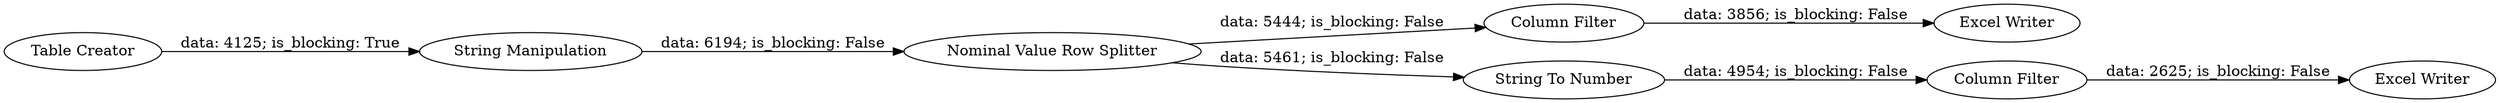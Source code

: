 digraph {
	"2089231583885982282_20" [label="Excel Writer"]
	"2089231583885982282_19" [label="Column Filter"]
	"2089231583885982282_1" [label="Table Creator"]
	"2089231583885982282_17" [label="Excel Writer"]
	"2089231583885982282_15" [label="Nominal Value Row Splitter"]
	"2089231583885982282_18" [label="Column Filter"]
	"2089231583885982282_11" [label="String Manipulation"]
	"2089231583885982282_16" [label="String To Number"]
	"2089231583885982282_15" -> "2089231583885982282_16" [label="data: 5461; is_blocking: False"]
	"2089231583885982282_11" -> "2089231583885982282_15" [label="data: 6194; is_blocking: False"]
	"2089231583885982282_19" -> "2089231583885982282_20" [label="data: 3856; is_blocking: False"]
	"2089231583885982282_18" -> "2089231583885982282_17" [label="data: 2625; is_blocking: False"]
	"2089231583885982282_16" -> "2089231583885982282_18" [label="data: 4954; is_blocking: False"]
	"2089231583885982282_15" -> "2089231583885982282_19" [label="data: 5444; is_blocking: False"]
	"2089231583885982282_1" -> "2089231583885982282_11" [label="data: 4125; is_blocking: True"]
	rankdir=LR
}
